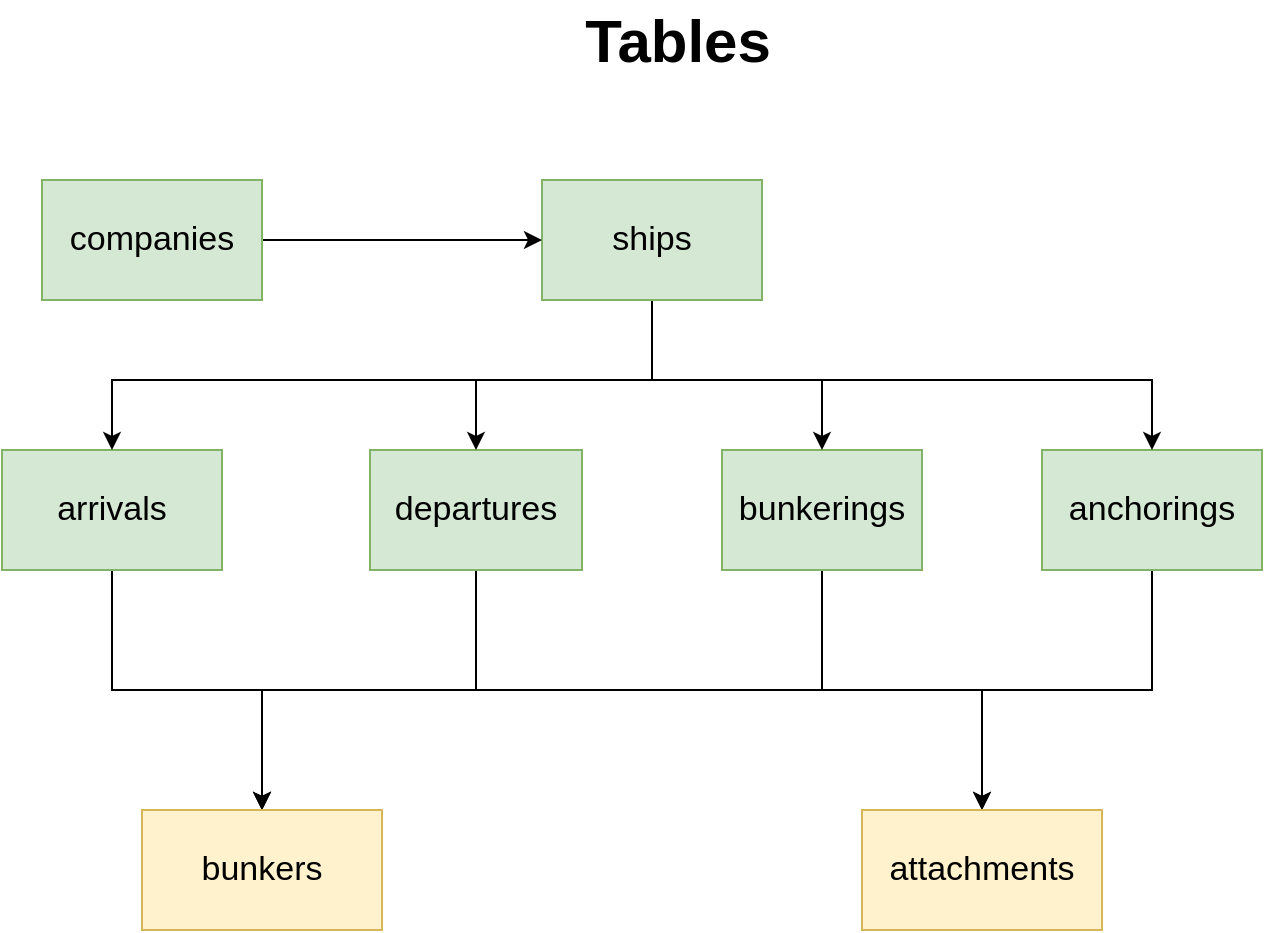 <mxfile version="14.6.6" type="github">
  <diagram id="DMX7ZR0cUQAZhBzKIlZs" name="Main Structure">
    <mxGraphModel dx="1426" dy="723" grid="1" gridSize="10" guides="1" tooltips="1" connect="1" arrows="1" fold="1" page="1" pageScale="1" pageWidth="827" pageHeight="1169" math="0" shadow="0">
      <root>
        <mxCell id="0" />
        <mxCell id="1" parent="0" />
        <mxCell id="1JxM3_afwxFaQtv4awE2-10" style="edgeStyle=orthogonalEdgeStyle;rounded=0;orthogonalLoop=1;jettySize=auto;html=1;fontSize=17;" edge="1" parent="1" source="1JxM3_afwxFaQtv4awE2-1" target="1JxM3_afwxFaQtv4awE2-8">
          <mxGeometry relative="1" as="geometry" />
        </mxCell>
        <mxCell id="1JxM3_afwxFaQtv4awE2-11" style="edgeStyle=orthogonalEdgeStyle;rounded=0;orthogonalLoop=1;jettySize=auto;html=1;fontSize=17;" edge="1" parent="1" source="1JxM3_afwxFaQtv4awE2-1" target="1JxM3_afwxFaQtv4awE2-9">
          <mxGeometry relative="1" as="geometry">
            <Array as="points">
              <mxPoint x="145" y="465" />
              <mxPoint x="580" y="465" />
            </Array>
          </mxGeometry>
        </mxCell>
        <mxCell id="1JxM3_afwxFaQtv4awE2-1" value="&lt;div style=&quot;font-size: 17px&quot;&gt;arrivals&lt;br style=&quot;font-size: 17px&quot;&gt;&lt;/div&gt;" style="rounded=0;whiteSpace=wrap;html=1;fontSize=17;fillColor=#d5e8d4;strokeColor=#82b366;" vertex="1" parent="1">
          <mxGeometry x="90" y="345" width="110" height="60" as="geometry" />
        </mxCell>
        <mxCell id="1JxM3_afwxFaQtv4awE2-2" value="Tables" style="text;html=1;strokeColor=none;fillColor=none;align=center;verticalAlign=middle;whiteSpace=wrap;rounded=0;fontSize=30;fontStyle=1" vertex="1" parent="1">
          <mxGeometry x="360" y="120" width="136" height="40" as="geometry" />
        </mxCell>
        <mxCell id="1JxM3_afwxFaQtv4awE2-12" style="edgeStyle=orthogonalEdgeStyle;rounded=0;orthogonalLoop=1;jettySize=auto;html=1;entryX=0.5;entryY=0;entryDx=0;entryDy=0;fontSize=17;" edge="1" parent="1" source="1JxM3_afwxFaQtv4awE2-3" target="1JxM3_afwxFaQtv4awE2-8">
          <mxGeometry relative="1" as="geometry" />
        </mxCell>
        <mxCell id="1JxM3_afwxFaQtv4awE2-3" value="departures" style="rounded=0;whiteSpace=wrap;html=1;fontSize=17;fillColor=#d5e8d4;strokeColor=#82b366;" vertex="1" parent="1">
          <mxGeometry x="274" y="345" width="106" height="60" as="geometry" />
        </mxCell>
        <mxCell id="1JxM3_afwxFaQtv4awE2-14" style="edgeStyle=orthogonalEdgeStyle;rounded=0;orthogonalLoop=1;jettySize=auto;html=1;entryX=0.5;entryY=0;entryDx=0;entryDy=0;fontSize=17;" edge="1" parent="1" source="1JxM3_afwxFaQtv4awE2-4" target="1JxM3_afwxFaQtv4awE2-8">
          <mxGeometry relative="1" as="geometry">
            <Array as="points">
              <mxPoint x="500" y="465" />
              <mxPoint x="220" y="465" />
            </Array>
          </mxGeometry>
        </mxCell>
        <mxCell id="1JxM3_afwxFaQtv4awE2-4" value="bunkerings" style="rounded=0;whiteSpace=wrap;html=1;fontSize=17;fillColor=#d5e8d4;strokeColor=#82b366;" vertex="1" parent="1">
          <mxGeometry x="450" y="345" width="100" height="60" as="geometry" />
        </mxCell>
        <mxCell id="1JxM3_afwxFaQtv4awE2-13" style="edgeStyle=orthogonalEdgeStyle;rounded=0;orthogonalLoop=1;jettySize=auto;html=1;entryX=0.5;entryY=0;entryDx=0;entryDy=0;fontSize=17;" edge="1" parent="1" source="1JxM3_afwxFaQtv4awE2-6" target="1JxM3_afwxFaQtv4awE2-9">
          <mxGeometry relative="1" as="geometry" />
        </mxCell>
        <mxCell id="1JxM3_afwxFaQtv4awE2-6" value="anchorings" style="rounded=0;whiteSpace=wrap;html=1;fontSize=17;fillColor=#d5e8d4;strokeColor=#82b366;" vertex="1" parent="1">
          <mxGeometry x="610" y="345" width="110" height="60" as="geometry" />
        </mxCell>
        <mxCell id="1JxM3_afwxFaQtv4awE2-8" value="bunkers" style="rounded=0;whiteSpace=wrap;html=1;fontSize=17;fillColor=#fff2cc;strokeColor=#d6b656;" vertex="1" parent="1">
          <mxGeometry x="160" y="525" width="120" height="60" as="geometry" />
        </mxCell>
        <mxCell id="1JxM3_afwxFaQtv4awE2-9" value="attachments" style="rounded=0;whiteSpace=wrap;html=1;fontSize=17;fillColor=#fff2cc;strokeColor=#d6b656;" vertex="1" parent="1">
          <mxGeometry x="520" y="525" width="120" height="60" as="geometry" />
        </mxCell>
        <mxCell id="1JxM3_afwxFaQtv4awE2-16" style="edgeStyle=orthogonalEdgeStyle;rounded=0;orthogonalLoop=1;jettySize=auto;html=1;fontSize=17;" edge="1" parent="1" source="1JxM3_afwxFaQtv4awE2-15" target="1JxM3_afwxFaQtv4awE2-1">
          <mxGeometry relative="1" as="geometry">
            <Array as="points">
              <mxPoint x="415" y="310" />
              <mxPoint x="145" y="310" />
            </Array>
          </mxGeometry>
        </mxCell>
        <mxCell id="1JxM3_afwxFaQtv4awE2-17" style="edgeStyle=orthogonalEdgeStyle;rounded=0;orthogonalLoop=1;jettySize=auto;html=1;entryX=0.5;entryY=0;entryDx=0;entryDy=0;fontSize=17;" edge="1" parent="1" source="1JxM3_afwxFaQtv4awE2-15" target="1JxM3_afwxFaQtv4awE2-3">
          <mxGeometry relative="1" as="geometry">
            <Array as="points">
              <mxPoint x="415" y="310" />
              <mxPoint x="327" y="310" />
            </Array>
          </mxGeometry>
        </mxCell>
        <mxCell id="1JxM3_afwxFaQtv4awE2-18" style="edgeStyle=orthogonalEdgeStyle;rounded=0;orthogonalLoop=1;jettySize=auto;html=1;entryX=0.5;entryY=0;entryDx=0;entryDy=0;fontSize=17;" edge="1" parent="1" source="1JxM3_afwxFaQtv4awE2-15" target="1JxM3_afwxFaQtv4awE2-4">
          <mxGeometry relative="1" as="geometry">
            <Array as="points">
              <mxPoint x="415" y="310" />
              <mxPoint x="500" y="310" />
            </Array>
          </mxGeometry>
        </mxCell>
        <mxCell id="1JxM3_afwxFaQtv4awE2-19" style="edgeStyle=orthogonalEdgeStyle;rounded=0;orthogonalLoop=1;jettySize=auto;html=1;fontSize=17;" edge="1" parent="1" source="1JxM3_afwxFaQtv4awE2-15" target="1JxM3_afwxFaQtv4awE2-6">
          <mxGeometry relative="1" as="geometry">
            <Array as="points">
              <mxPoint x="415" y="310" />
              <mxPoint x="665" y="310" />
            </Array>
          </mxGeometry>
        </mxCell>
        <mxCell id="1JxM3_afwxFaQtv4awE2-15" value="ships" style="rounded=0;whiteSpace=wrap;html=1;fontSize=17;fillColor=#d5e8d4;strokeColor=#82b366;" vertex="1" parent="1">
          <mxGeometry x="360" y="210" width="110" height="60" as="geometry" />
        </mxCell>
        <mxCell id="1JxM3_afwxFaQtv4awE2-21" style="edgeStyle=orthogonalEdgeStyle;rounded=0;orthogonalLoop=1;jettySize=auto;html=1;fontSize=17;" edge="1" parent="1" source="1JxM3_afwxFaQtv4awE2-20" target="1JxM3_afwxFaQtv4awE2-15">
          <mxGeometry relative="1" as="geometry" />
        </mxCell>
        <mxCell id="1JxM3_afwxFaQtv4awE2-20" value="companies" style="rounded=0;whiteSpace=wrap;html=1;fontSize=17;fillColor=#d5e8d4;strokeColor=#82b366;" vertex="1" parent="1">
          <mxGeometry x="110" y="210" width="110" height="60" as="geometry" />
        </mxCell>
      </root>
    </mxGraphModel>
  </diagram>
</mxfile>

